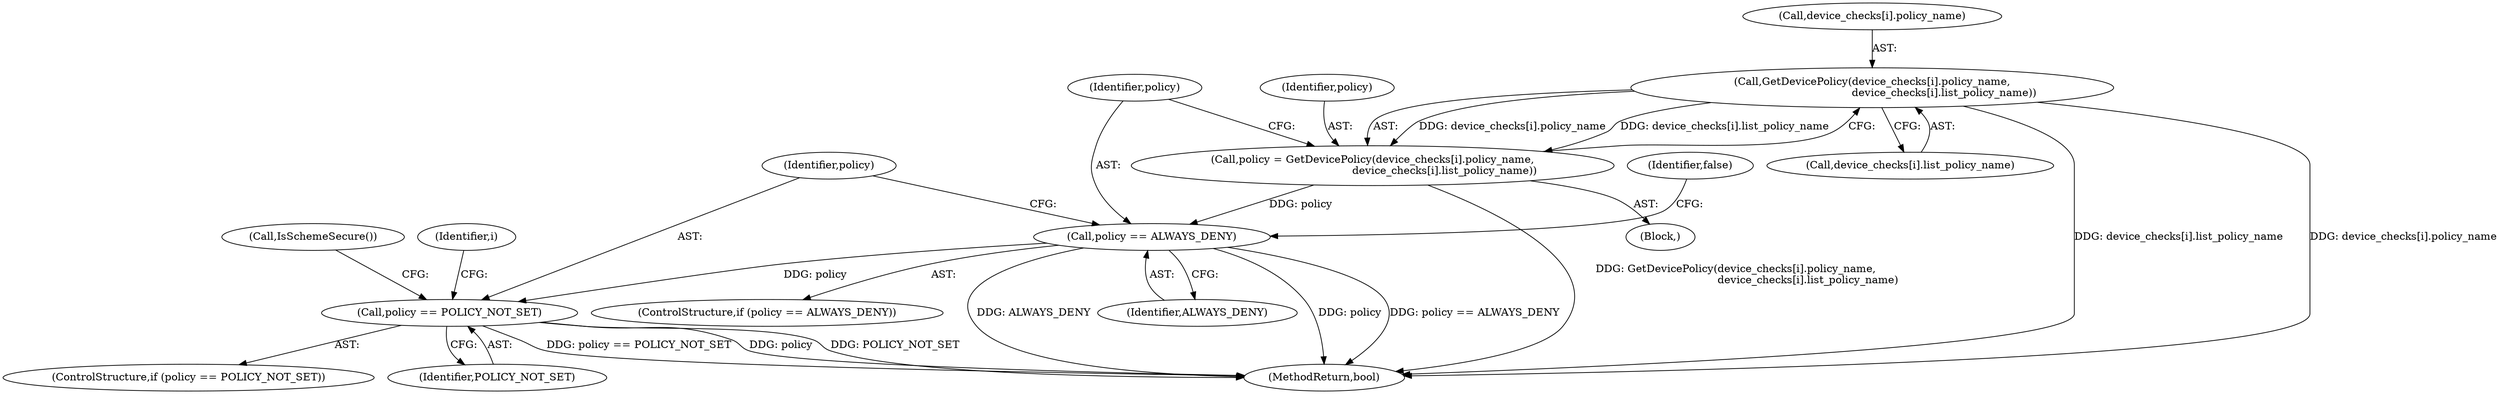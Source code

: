 digraph "0_Chrome_69827e08e9e0a30ce452589705d7336edaffd490_0@array" {
"1000135" [label="(Call,GetDevicePolicy(device_checks[i].policy_name,\n                                           device_checks[i].list_policy_name))"];
"1000133" [label="(Call,policy = GetDevicePolicy(device_checks[i].policy_name,\n                                           device_checks[i].list_policy_name))"];
"1000147" [label="(Call,policy == ALWAYS_DENY)"];
"1000153" [label="(Call,policy == POLICY_NOT_SET)"];
"1000152" [label="(ControlStructure,if (policy == POLICY_NOT_SET))"];
"1000190" [label="(MethodReturn,bool)"];
"1000153" [label="(Call,policy == POLICY_NOT_SET)"];
"1000123" [label="(Block,)"];
"1000148" [label="(Identifier,policy)"];
"1000146" [label="(ControlStructure,if (policy == ALWAYS_DENY))"];
"1000160" [label="(Call,IsSchemeSecure())"];
"1000155" [label="(Identifier,POLICY_NOT_SET)"];
"1000149" [label="(Identifier,ALWAYS_DENY)"];
"1000122" [label="(Identifier,i)"];
"1000135" [label="(Call,GetDevicePolicy(device_checks[i].policy_name,\n                                           device_checks[i].list_policy_name))"];
"1000151" [label="(Identifier,false)"];
"1000141" [label="(Call,device_checks[i].list_policy_name)"];
"1000133" [label="(Call,policy = GetDevicePolicy(device_checks[i].policy_name,\n                                           device_checks[i].list_policy_name))"];
"1000154" [label="(Identifier,policy)"];
"1000136" [label="(Call,device_checks[i].policy_name)"];
"1000147" [label="(Call,policy == ALWAYS_DENY)"];
"1000134" [label="(Identifier,policy)"];
"1000135" -> "1000133"  [label="AST: "];
"1000135" -> "1000141"  [label="CFG: "];
"1000136" -> "1000135"  [label="AST: "];
"1000141" -> "1000135"  [label="AST: "];
"1000133" -> "1000135"  [label="CFG: "];
"1000135" -> "1000190"  [label="DDG: device_checks[i].list_policy_name"];
"1000135" -> "1000190"  [label="DDG: device_checks[i].policy_name"];
"1000135" -> "1000133"  [label="DDG: device_checks[i].policy_name"];
"1000135" -> "1000133"  [label="DDG: device_checks[i].list_policy_name"];
"1000133" -> "1000123"  [label="AST: "];
"1000134" -> "1000133"  [label="AST: "];
"1000148" -> "1000133"  [label="CFG: "];
"1000133" -> "1000190"  [label="DDG: GetDevicePolicy(device_checks[i].policy_name,\n                                           device_checks[i].list_policy_name)"];
"1000133" -> "1000147"  [label="DDG: policy"];
"1000147" -> "1000146"  [label="AST: "];
"1000147" -> "1000149"  [label="CFG: "];
"1000148" -> "1000147"  [label="AST: "];
"1000149" -> "1000147"  [label="AST: "];
"1000151" -> "1000147"  [label="CFG: "];
"1000154" -> "1000147"  [label="CFG: "];
"1000147" -> "1000190"  [label="DDG: ALWAYS_DENY"];
"1000147" -> "1000190"  [label="DDG: policy"];
"1000147" -> "1000190"  [label="DDG: policy == ALWAYS_DENY"];
"1000147" -> "1000153"  [label="DDG: policy"];
"1000153" -> "1000152"  [label="AST: "];
"1000153" -> "1000155"  [label="CFG: "];
"1000154" -> "1000153"  [label="AST: "];
"1000155" -> "1000153"  [label="AST: "];
"1000160" -> "1000153"  [label="CFG: "];
"1000122" -> "1000153"  [label="CFG: "];
"1000153" -> "1000190"  [label="DDG: policy == POLICY_NOT_SET"];
"1000153" -> "1000190"  [label="DDG: policy"];
"1000153" -> "1000190"  [label="DDG: POLICY_NOT_SET"];
}
